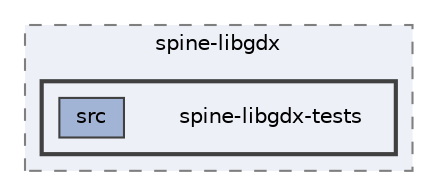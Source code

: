 digraph "external/spine-runtimes/spine-libgdx/spine-libgdx-tests"
{
 // LATEX_PDF_SIZE
  bgcolor="transparent";
  edge [fontname=Helvetica,fontsize=10,labelfontname=Helvetica,labelfontsize=10];
  node [fontname=Helvetica,fontsize=10,shape=box,height=0.2,width=0.4];
  compound=true
  subgraph clusterdir_f69221abcd646f34967f5f4a3cb836fa {
    graph [ bgcolor="#edf0f7", pencolor="grey50", label="spine-libgdx", fontname=Helvetica,fontsize=10 style="filled,dashed", URL="dir_f69221abcd646f34967f5f4a3cb836fa.html",tooltip=""]
  subgraph clusterdir_bbea8b3de9903d51734eb94a1d495091 {
    graph [ bgcolor="#edf0f7", pencolor="grey25", label="", fontname=Helvetica,fontsize=10 style="filled,bold", URL="dir_bbea8b3de9903d51734eb94a1d495091.html",tooltip=""]
    dir_bbea8b3de9903d51734eb94a1d495091 [shape=plaintext, label="spine-libgdx-tests"];
  dir_a5e04e314de8cf00f276822e5cec68c6 [label="src", fillcolor="#a2b4d6", color="grey25", style="filled", URL="dir_a5e04e314de8cf00f276822e5cec68c6.html",tooltip=""];
  }
  }
}
